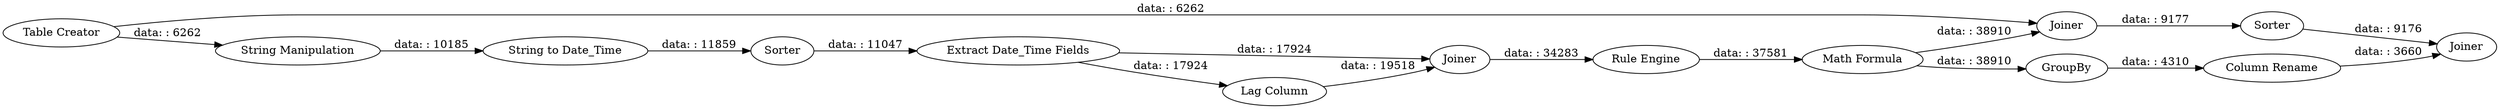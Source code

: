 digraph {
	"-6089018084037579644_24" [label=Sorter]
	"-6089018084037579644_20" [label=Joiner]
	"-6089018084037579644_1" [label="Table Creator"]
	"-6089018084037579644_7" [label="Math Formula"]
	"-6089018084037579644_19" [label="Column Rename"]
	"-6089018084037579644_22" [label=Joiner]
	"-6089018084037579644_21" [label=Joiner]
	"-6089018084037579644_10" [label="Lag Column"]
	"-6089018084037579644_23" [label=Sorter]
	"-6089018084037579644_3" [label="String Manipulation"]
	"-6089018084037579644_14" [label=GroupBy]
	"-6089018084037579644_25" [label="Extract Date_Time Fields"]
	"-6089018084037579644_13" [label="Rule Engine"]
	"-6089018084037579644_2" [label="String to Date_Time"]
	"-6089018084037579644_25" -> "-6089018084037579644_20" [label="data: : 17924"]
	"-6089018084037579644_24" -> "-6089018084037579644_25" [label="data: : 11047"]
	"-6089018084037579644_20" -> "-6089018084037579644_13" [label="data: : 34283"]
	"-6089018084037579644_14" -> "-6089018084037579644_19" [label="data: : 4310"]
	"-6089018084037579644_21" -> "-6089018084037579644_23" [label="data: : 9177"]
	"-6089018084037579644_25" -> "-6089018084037579644_10" [label="data: : 17924"]
	"-6089018084037579644_13" -> "-6089018084037579644_7" [label="data: : 37581"]
	"-6089018084037579644_1" -> "-6089018084037579644_21" [label="data: : 6262"]
	"-6089018084037579644_7" -> "-6089018084037579644_14" [label="data: : 38910"]
	"-6089018084037579644_1" -> "-6089018084037579644_3" [label="data: : 6262"]
	"-6089018084037579644_19" -> "-6089018084037579644_22" [label="data: : 3660"]
	"-6089018084037579644_10" -> "-6089018084037579644_20" [label="data: : 19518"]
	"-6089018084037579644_3" -> "-6089018084037579644_2" [label="data: : 10185"]
	"-6089018084037579644_7" -> "-6089018084037579644_21" [label="data: : 38910"]
	"-6089018084037579644_23" -> "-6089018084037579644_22" [label="data: : 9176"]
	"-6089018084037579644_2" -> "-6089018084037579644_24" [label="data: : 11859"]
	rankdir=LR
}
